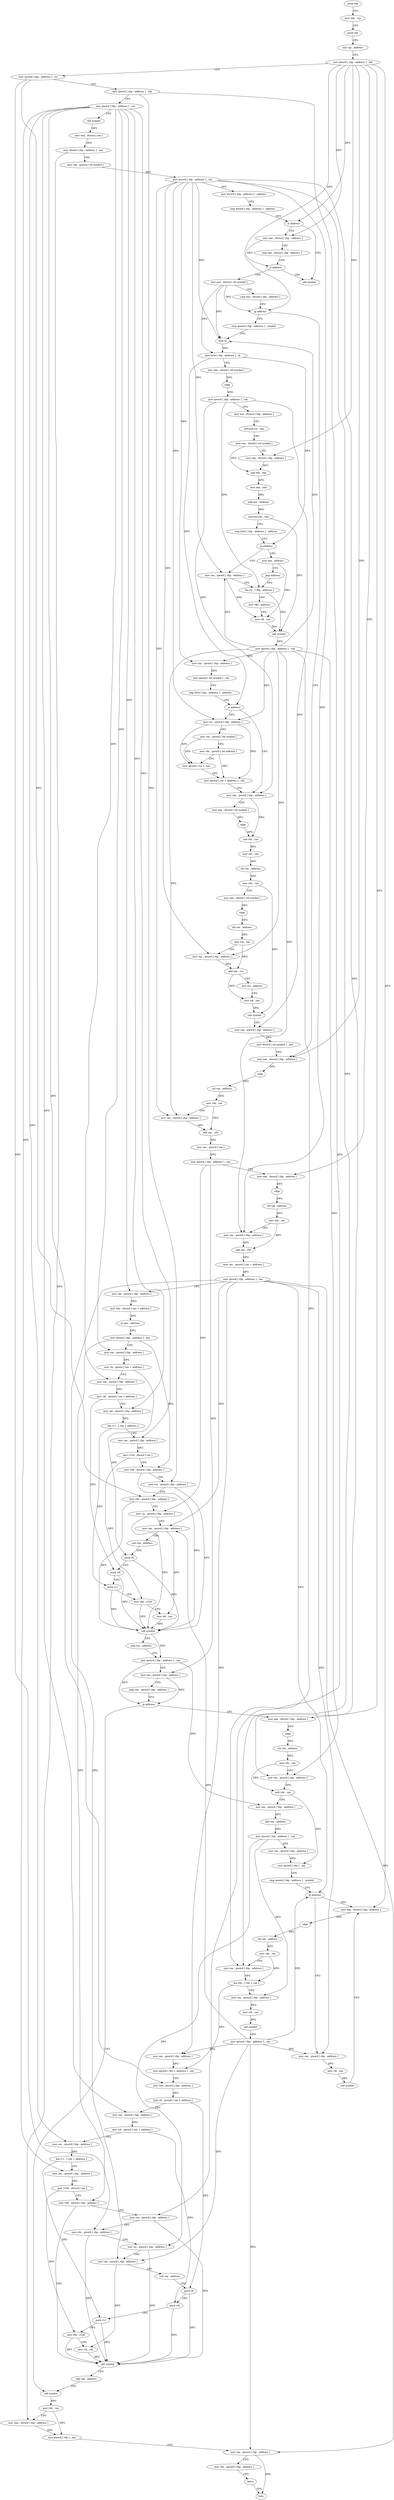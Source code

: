 digraph "func" {
"4363167" [label = "push rbp" ]
"4363168" [label = "mov rbp , rsp" ]
"4363171" [label = "push rbx" ]
"4363172" [label = "sub rsp , address" ]
"4363176" [label = "mov dword [ rbp - address ] , edi" ]
"4363179" [label = "mov qword [ rbp - address ] , rsi" ]
"4363183" [label = "mov qword [ rbp - address ] , rdx" ]
"4363187" [label = "mov qword [ rbp - address ] , rcx" ]
"4363191" [label = "call symbol" ]
"4363196" [label = "mov eax , dword [ rax ]" ]
"4363198" [label = "mov dword [ rbp - address ] , eax" ]
"4363201" [label = "mov rax , qword [ rel symbol ]" ]
"4363208" [label = "mov qword [ rbp - address ] , rax" ]
"4363212" [label = "mov dword [ rbp - address ] , address" ]
"4363219" [label = "cmp dword [ rbp - address ] , address" ]
"4363223" [label = "js address" ]
"4363233" [label = "call symbol" ]
"4363225" [label = "mov eax , dword [ rbp - address ]" ]
"4363228" [label = "cmp eax , dword [ rbp - address ]" ]
"4363231" [label = "jl address" ]
"4363238" [label = "mov eax , dword [ rel symbol ]" ]
"4363244" [label = "cmp eax , dword [ rbp - address ]" ]
"4363247" [label = "jg address" ]
"4363455" [label = "mov eax , dword [ rbp - address ]" ]
"4363253" [label = "cmp qword [ rbp - address ] , symbol" ]
"4363458" [label = "cdqe" ]
"4363460" [label = "shl rax , address" ]
"4363464" [label = "mov rdx , rax" ]
"4363467" [label = "mov rax , qword [ rbp - address ]" ]
"4363471" [label = "add rax , rdx" ]
"4363474" [label = "mov rax , qword [ rax ]" ]
"4363477" [label = "mov qword [ rbp - address ] , rax" ]
"4363481" [label = "mov eax , dword [ rbp - address ]" ]
"4363484" [label = "cdqe" ]
"4363486" [label = "shl rax , address" ]
"4363490" [label = "mov rdx , rax" ]
"4363493" [label = "mov rax , qword [ rbp - address ]" ]
"4363497" [label = "add rax , rdx" ]
"4363500" [label = "mov rax , qword [ rax + address ]" ]
"4363504" [label = "mov qword [ rbp - address ] , rax" ]
"4363508" [label = "mov rax , qword [ rbp - address ]" ]
"4363512" [label = "mov eax , dword [ rax + address ]" ]
"4363515" [label = "or eax , address" ]
"4363518" [label = "mov dword [ rbp - address ] , eax" ]
"4363521" [label = "mov rax , qword [ rbp - address ]" ]
"4363525" [label = "mov r8 , qword [ rax + address ]" ]
"4363529" [label = "mov rax , qword [ rbp - address ]" ]
"4363533" [label = "mov rdi , qword [ rax + address ]" ]
"4363537" [label = "mov rax , qword [ rbp - address ]" ]
"4363541" [label = "lea r11 , [ rax + address ]" ]
"4363545" [label = "mov rax , qword [ rbp - address ]" ]
"4363549" [label = "mov r10d , dword [ rax ]" ]
"4363552" [label = "mov r9d , dword [ rbp - address ]" ]
"4363556" [label = "mov rcx , qword [ rbp - address ]" ]
"4363560" [label = "mov rdx , qword [ rbp - address ]" ]
"4363564" [label = "mov rsi , qword [ rbp - address ]" ]
"4363568" [label = "mov rax , qword [ rbp - address ]" ]
"4363572" [label = "sub rsp , address" ]
"4363576" [label = "push r8" ]
"4363578" [label = "push rdi" ]
"4363579" [label = "push r11" ]
"4363581" [label = "mov r8d , r10d" ]
"4363584" [label = "mov rdi , rax" ]
"4363587" [label = "call symbol" ]
"4363592" [label = "add rsp , address" ]
"4363596" [label = "mov qword [ rbp - address ] , rax" ]
"4363600" [label = "mov rax , qword [ rbp - address ]" ]
"4363604" [label = "cmp rax , qword [ rbp - address ]" ]
"4363608" [label = "ja address" ]
"4363793" [label = "call symbol" ]
"4363614" [label = "mov eax , dword [ rbp - address ]" ]
"4363261" [label = "sete al" ]
"4363264" [label = "mov byte [ rbp - address ] , al" ]
"4363267" [label = "mov eax , dword [ rel symbol ]" ]
"4363273" [label = "cdqe" ]
"4363275" [label = "mov qword [ rbp - address ] , rax" ]
"4363279" [label = "mov eax , dword [ rbp - address ]" ]
"4363282" [label = "movsxd rcx , eax" ]
"4363285" [label = "mov eax , dword [ rel symbol ]" ]
"4363291" [label = "mov edx , dword [ rbp - address ]" ]
"4363294" [label = "sub edx , eax" ]
"4363296" [label = "mov eax , edx" ]
"4363298" [label = "add eax , address" ]
"4363301" [label = "movsxd rdx , eax" ]
"4363304" [label = "cmp byte [ rbp - address ] , address" ]
"4363308" [label = "je address" ]
"4363317" [label = "mov rax , qword [ rbp - address ]" ]
"4363310" [label = "mov eax , address" ]
"4363798" [label = "mov rdx , rax" ]
"4363801" [label = "mov eax , dword [ rbp - address ]" ]
"4363804" [label = "mov dword [ rdx ] , eax" ]
"4363806" [label = "mov rax , qword [ rbp - address ]" ]
"4363810" [label = "mov rbx , qword [ rbp - address ]" ]
"4363814" [label = "leave" ]
"4363815" [label = "retn" ]
"4363617" [label = "cdqe" ]
"4363619" [label = "shl rax , address" ]
"4363623" [label = "mov rdx , rax" ]
"4363626" [label = "mov rax , qword [ rbp - address ]" ]
"4363630" [label = "add rdx , rax" ]
"4363633" [label = "mov rax , qword [ rbp - address ]" ]
"4363637" [label = "add rax , address" ]
"4363641" [label = "mov qword [ rbp - address ] , rax" ]
"4363645" [label = "mov rax , qword [ rbp - address ]" ]
"4363649" [label = "mov qword [ rdx ] , rax" ]
"4363652" [label = "cmp qword [ rbp - address ] , symbol" ]
"4363660" [label = "je address" ]
"4363674" [label = "mov eax , dword [ rbp - address ]" ]
"4363662" [label = "mov rax , qword [ rbp - address ]" ]
"4363321" [label = "lea rsi , [ rbp - address ]" ]
"4363315" [label = "jmp address" ]
"4363677" [label = "cdqe" ]
"4363679" [label = "shl rax , address" ]
"4363683" [label = "mov rdx , rax" ]
"4363686" [label = "mov rax , qword [ rbp - address ]" ]
"4363690" [label = "lea rbx , [ rdx + rax ]" ]
"4363694" [label = "mov rax , qword [ rbp - address ]" ]
"4363698" [label = "mov rdi , rax" ]
"4363701" [label = "call symbol" ]
"4363706" [label = "mov qword [ rbp - address ] , rax" ]
"4363710" [label = "mov rax , qword [ rbp - address ]" ]
"4363714" [label = "mov qword [ rbx + address ] , rax" ]
"4363718" [label = "mov rax , qword [ rbp - address ]" ]
"4363722" [label = "mov r8 , qword [ rax + address ]" ]
"4363726" [label = "mov rax , qword [ rbp - address ]" ]
"4363730" [label = "mov rdi , qword [ rax + address ]" ]
"4363734" [label = "mov rax , qword [ rbp - address ]" ]
"4363738" [label = "lea r11 , [ rax + address ]" ]
"4363742" [label = "mov rax , qword [ rbp - address ]" ]
"4363746" [label = "mov r10d , dword [ rax ]" ]
"4363749" [label = "mov r9d , dword [ rbp - address ]" ]
"4363753" [label = "mov rcx , qword [ rbp - address ]" ]
"4363757" [label = "mov rdx , qword [ rbp - address ]" ]
"4363761" [label = "mov rsi , qword [ rbp - address ]" ]
"4363765" [label = "mov rax , qword [ rbp - address ]" ]
"4363769" [label = "sub rsp , address" ]
"4363773" [label = "push r8" ]
"4363775" [label = "push rdi" ]
"4363776" [label = "push r11" ]
"4363778" [label = "mov r8d , r10d" ]
"4363781" [label = "mov rdi , rax" ]
"4363784" [label = "call symbol" ]
"4363789" [label = "add rsp , address" ]
"4363666" [label = "mov rdi , rax" ]
"4363669" [label = "call symbol" ]
"4363385" [label = "mov rdx , qword [ rbp - address ]" ]
"4363389" [label = "mov eax , dword [ rel symbol ]" ]
"4363395" [label = "cdqe" ]
"4363397" [label = "sub rdx , rax" ]
"4363400" [label = "mov rax , rdx" ]
"4363403" [label = "shl rax , address" ]
"4363407" [label = "mov rdx , rax" ]
"4363410" [label = "mov eax , dword [ rel symbol ]" ]
"4363416" [label = "cdqe" ]
"4363418" [label = "shl rax , address" ]
"4363422" [label = "mov rcx , rax" ]
"4363425" [label = "mov rax , qword [ rbp - address ]" ]
"4363429" [label = "add rax , rcx" ]
"4363432" [label = "mov esi , address" ]
"4363437" [label = "mov rdi , rax" ]
"4363440" [label = "call symbol" ]
"4363445" [label = "mov rax , qword [ rbp - address ]" ]
"4363449" [label = "mov dword [ rel symbol ] , eax" ]
"4363360" [label = "mov rcx , qword [ rbp - address ]" ]
"4363364" [label = "mov rax , qword [ rel symbol ]" ]
"4363371" [label = "mov rdx , qword [ rel address ]" ]
"4363378" [label = "mov qword [ rcx ] , rax" ]
"4363381" [label = "mov qword [ rcx + address ] , rdx" ]
"4363325" [label = "mov r8d , address" ]
"4363331" [label = "mov rdi , rax" ]
"4363334" [label = "call symbol" ]
"4363339" [label = "mov qword [ rbp - address ] , rax" ]
"4363343" [label = "mov rax , qword [ rbp - address ]" ]
"4363347" [label = "mov qword [ rel symbol ] , rax" ]
"4363354" [label = "cmp byte [ rbp - address ] , address" ]
"4363358" [label = "je address" ]
"4363167" -> "4363168" [ label = "CFG" ]
"4363168" -> "4363171" [ label = "CFG" ]
"4363171" -> "4363172" [ label = "CFG" ]
"4363172" -> "4363176" [ label = "CFG" ]
"4363176" -> "4363179" [ label = "CFG" ]
"4363176" -> "4363223" [ label = "DFG" ]
"4363176" -> "4363225" [ label = "DFG" ]
"4363176" -> "4363247" [ label = "DFG" ]
"4363176" -> "4363455" [ label = "DFG" ]
"4363176" -> "4363481" [ label = "DFG" ]
"4363176" -> "4363291" [ label = "DFG" ]
"4363176" -> "4363614" [ label = "DFG" ]
"4363176" -> "4363674" [ label = "DFG" ]
"4363179" -> "4363183" [ label = "CFG" ]
"4363179" -> "4363560" [ label = "DFG" ]
"4363179" -> "4363757" [ label = "DFG" ]
"4363183" -> "4363187" [ label = "CFG" ]
"4363183" -> "4363556" [ label = "DFG" ]
"4363183" -> "4363753" [ label = "DFG" ]
"4363187" -> "4363191" [ label = "CFG" ]
"4363187" -> "4363508" [ label = "DFG" ]
"4363187" -> "4363521" [ label = "DFG" ]
"4363187" -> "4363529" [ label = "DFG" ]
"4363187" -> "4363537" [ label = "DFG" ]
"4363187" -> "4363545" [ label = "DFG" ]
"4363187" -> "4363718" [ label = "DFG" ]
"4363187" -> "4363726" [ label = "DFG" ]
"4363187" -> "4363734" [ label = "DFG" ]
"4363187" -> "4363742" [ label = "DFG" ]
"4363191" -> "4363196" [ label = "DFG" ]
"4363196" -> "4363198" [ label = "DFG" ]
"4363198" -> "4363201" [ label = "CFG" ]
"4363198" -> "4363801" [ label = "DFG" ]
"4363201" -> "4363208" [ label = "DFG" ]
"4363208" -> "4363212" [ label = "CFG" ]
"4363208" -> "4363467" [ label = "DFG" ]
"4363208" -> "4363493" [ label = "DFG" ]
"4363208" -> "4363261" [ label = "DFG" ]
"4363208" -> "4363626" [ label = "DFG" ]
"4363208" -> "4363317" [ label = "DFG" ]
"4363208" -> "4363686" [ label = "DFG" ]
"4363208" -> "4363343" [ label = "DFG" ]
"4363208" -> "4363425" [ label = "DFG" ]
"4363208" -> "4363360" [ label = "DFG" ]
"4363212" -> "4363219" [ label = "CFG" ]
"4363219" -> "4363223" [ label = "CFG" ]
"4363223" -> "4363233" [ label = "CFG" ]
"4363223" -> "4363225" [ label = "CFG" ]
"4363225" -> "4363228" [ label = "CFG" ]
"4363225" -> "4363231" [ label = "DFG" ]
"4363228" -> "4363231" [ label = "CFG" ]
"4363231" -> "4363238" [ label = "CFG" ]
"4363231" -> "4363233" [ label = "CFG" ]
"4363238" -> "4363244" [ label = "CFG" ]
"4363238" -> "4363247" [ label = "DFG" ]
"4363238" -> "4363261" [ label = "DFG" ]
"4363238" -> "4363264" [ label = "DFG" ]
"4363244" -> "4363247" [ label = "CFG" ]
"4363247" -> "4363455" [ label = "CFG" ]
"4363247" -> "4363253" [ label = "CFG" ]
"4363455" -> "4363458" [ label = "DFG" ]
"4363253" -> "4363261" [ label = "CFG" ]
"4363458" -> "4363460" [ label = "DFG" ]
"4363460" -> "4363464" [ label = "DFG" ]
"4363464" -> "4363467" [ label = "CFG" ]
"4363464" -> "4363471" [ label = "DFG" ]
"4363467" -> "4363471" [ label = "DFG" ]
"4363471" -> "4363474" [ label = "DFG" ]
"4363474" -> "4363477" [ label = "DFG" ]
"4363477" -> "4363481" [ label = "CFG" ]
"4363477" -> "4363564" [ label = "DFG" ]
"4363477" -> "4363600" [ label = "DFG" ]
"4363481" -> "4363484" [ label = "DFG" ]
"4363484" -> "4363486" [ label = "DFG" ]
"4363486" -> "4363490" [ label = "DFG" ]
"4363490" -> "4363493" [ label = "CFG" ]
"4363490" -> "4363497" [ label = "DFG" ]
"4363493" -> "4363497" [ label = "DFG" ]
"4363497" -> "4363500" [ label = "DFG" ]
"4363500" -> "4363504" [ label = "DFG" ]
"4363504" -> "4363508" [ label = "CFG" ]
"4363504" -> "4363568" [ label = "DFG" ]
"4363504" -> "4363806" [ label = "DFG" ]
"4363504" -> "4363660" [ label = "DFG" ]
"4363504" -> "4363710" [ label = "DFG" ]
"4363504" -> "4363765" [ label = "DFG" ]
"4363504" -> "4363662" [ label = "DFG" ]
"4363508" -> "4363512" [ label = "DFG" ]
"4363512" -> "4363515" [ label = "DFG" ]
"4363515" -> "4363518" [ label = "DFG" ]
"4363518" -> "4363521" [ label = "CFG" ]
"4363518" -> "4363552" [ label = "DFG" ]
"4363518" -> "4363749" [ label = "DFG" ]
"4363521" -> "4363525" [ label = "DFG" ]
"4363525" -> "4363529" [ label = "CFG" ]
"4363525" -> "4363576" [ label = "DFG" ]
"4363529" -> "4363533" [ label = "DFG" ]
"4363533" -> "4363537" [ label = "CFG" ]
"4363533" -> "4363578" [ label = "DFG" ]
"4363537" -> "4363541" [ label = "DFG" ]
"4363541" -> "4363545" [ label = "CFG" ]
"4363541" -> "4363579" [ label = "DFG" ]
"4363545" -> "4363549" [ label = "DFG" ]
"4363549" -> "4363552" [ label = "CFG" ]
"4363549" -> "4363581" [ label = "DFG" ]
"4363552" -> "4363556" [ label = "CFG" ]
"4363552" -> "4363587" [ label = "DFG" ]
"4363556" -> "4363560" [ label = "CFG" ]
"4363556" -> "4363587" [ label = "DFG" ]
"4363560" -> "4363564" [ label = "CFG" ]
"4363560" -> "4363587" [ label = "DFG" ]
"4363564" -> "4363568" [ label = "CFG" ]
"4363564" -> "4363587" [ label = "DFG" ]
"4363568" -> "4363572" [ label = "CFG" ]
"4363568" -> "4363584" [ label = "DFG" ]
"4363572" -> "4363576" [ label = "CFG" ]
"4363576" -> "4363578" [ label = "CFG" ]
"4363576" -> "4363587" [ label = "DFG" ]
"4363578" -> "4363579" [ label = "CFG" ]
"4363578" -> "4363587" [ label = "DFG" ]
"4363579" -> "4363581" [ label = "CFG" ]
"4363579" -> "4363587" [ label = "DFG" ]
"4363581" -> "4363584" [ label = "CFG" ]
"4363581" -> "4363587" [ label = "DFG" ]
"4363584" -> "4363587" [ label = "DFG" ]
"4363587" -> "4363592" [ label = "CFG" ]
"4363587" -> "4363596" [ label = "DFG" ]
"4363592" -> "4363596" [ label = "CFG" ]
"4363596" -> "4363600" [ label = "CFG" ]
"4363596" -> "4363608" [ label = "DFG" ]
"4363596" -> "4363633" [ label = "DFG" ]
"4363600" -> "4363604" [ label = "CFG" ]
"4363600" -> "4363608" [ label = "DFG" ]
"4363604" -> "4363608" [ label = "CFG" ]
"4363608" -> "4363793" [ label = "CFG" ]
"4363608" -> "4363614" [ label = "CFG" ]
"4363793" -> "4363798" [ label = "DFG" ]
"4363614" -> "4363617" [ label = "DFG" ]
"4363261" -> "4363264" [ label = "DFG" ]
"4363264" -> "4363267" [ label = "CFG" ]
"4363264" -> "4363308" [ label = "DFG" ]
"4363264" -> "4363358" [ label = "DFG" ]
"4363267" -> "4363273" [ label = "DFG" ]
"4363273" -> "4363275" [ label = "DFG" ]
"4363275" -> "4363279" [ label = "CFG" ]
"4363275" -> "4363385" [ label = "DFG" ]
"4363275" -> "4363445" [ label = "DFG" ]
"4363275" -> "4363321" [ label = "DFG" ]
"4363279" -> "4363282" [ label = "CFG" ]
"4363282" -> "4363285" [ label = "CFG" ]
"4363285" -> "4363291" [ label = "CFG" ]
"4363285" -> "4363294" [ label = "DFG" ]
"4363291" -> "4363294" [ label = "DFG" ]
"4363294" -> "4363296" [ label = "DFG" ]
"4363296" -> "4363298" [ label = "DFG" ]
"4363298" -> "4363301" [ label = "DFG" ]
"4363301" -> "4363304" [ label = "CFG" ]
"4363301" -> "4363334" [ label = "DFG" ]
"4363304" -> "4363308" [ label = "CFG" ]
"4363308" -> "4363317" [ label = "CFG" ]
"4363308" -> "4363310" [ label = "CFG" ]
"4363317" -> "4363321" [ label = "CFG" ]
"4363317" -> "4363331" [ label = "DFG" ]
"4363310" -> "4363315" [ label = "CFG" ]
"4363310" -> "4363331" [ label = "DFG" ]
"4363798" -> "4363801" [ label = "CFG" ]
"4363798" -> "4363804" [ label = "DFG" ]
"4363801" -> "4363804" [ label = "DFG" ]
"4363804" -> "4363806" [ label = "CFG" ]
"4363806" -> "4363810" [ label = "CFG" ]
"4363806" -> "4363815" [ label = "DFG" ]
"4363810" -> "4363814" [ label = "CFG" ]
"4363814" -> "4363815" [ label = "CFG" ]
"4363617" -> "4363619" [ label = "DFG" ]
"4363619" -> "4363623" [ label = "DFG" ]
"4363623" -> "4363626" [ label = "CFG" ]
"4363623" -> "4363630" [ label = "DFG" ]
"4363626" -> "4363630" [ label = "DFG" ]
"4363630" -> "4363633" [ label = "CFG" ]
"4363630" -> "4363649" [ label = "DFG" ]
"4363633" -> "4363637" [ label = "DFG" ]
"4363637" -> "4363641" [ label = "DFG" ]
"4363641" -> "4363645" [ label = "DFG" ]
"4363641" -> "4363694" [ label = "DFG" ]
"4363641" -> "4363761" [ label = "DFG" ]
"4363645" -> "4363649" [ label = "DFG" ]
"4363649" -> "4363652" [ label = "CFG" ]
"4363652" -> "4363660" [ label = "CFG" ]
"4363660" -> "4363674" [ label = "CFG" ]
"4363660" -> "4363662" [ label = "CFG" ]
"4363674" -> "4363677" [ label = "DFG" ]
"4363662" -> "4363666" [ label = "DFG" ]
"4363321" -> "4363325" [ label = "CFG" ]
"4363321" -> "4363334" [ label = "DFG" ]
"4363315" -> "4363321" [ label = "CFG" ]
"4363677" -> "4363679" [ label = "DFG" ]
"4363679" -> "4363683" [ label = "DFG" ]
"4363683" -> "4363686" [ label = "CFG" ]
"4363683" -> "4363690" [ label = "DFG" ]
"4363686" -> "4363690" [ label = "DFG" ]
"4363690" -> "4363694" [ label = "CFG" ]
"4363690" -> "4363714" [ label = "DFG" ]
"4363694" -> "4363698" [ label = "DFG" ]
"4363698" -> "4363701" [ label = "DFG" ]
"4363701" -> "4363706" [ label = "DFG" ]
"4363706" -> "4363710" [ label = "DFG" ]
"4363706" -> "4363568" [ label = "DFG" ]
"4363706" -> "4363806" [ label = "DFG" ]
"4363706" -> "4363660" [ label = "DFG" ]
"4363706" -> "4363765" [ label = "DFG" ]
"4363706" -> "4363662" [ label = "DFG" ]
"4363710" -> "4363714" [ label = "DFG" ]
"4363714" -> "4363718" [ label = "CFG" ]
"4363718" -> "4363722" [ label = "DFG" ]
"4363722" -> "4363726" [ label = "CFG" ]
"4363722" -> "4363773" [ label = "DFG" ]
"4363726" -> "4363730" [ label = "DFG" ]
"4363730" -> "4363734" [ label = "CFG" ]
"4363730" -> "4363775" [ label = "DFG" ]
"4363734" -> "4363738" [ label = "DFG" ]
"4363738" -> "4363742" [ label = "CFG" ]
"4363738" -> "4363776" [ label = "DFG" ]
"4363742" -> "4363746" [ label = "DFG" ]
"4363746" -> "4363749" [ label = "CFG" ]
"4363746" -> "4363778" [ label = "DFG" ]
"4363749" -> "4363753" [ label = "CFG" ]
"4363749" -> "4363784" [ label = "DFG" ]
"4363753" -> "4363757" [ label = "CFG" ]
"4363753" -> "4363784" [ label = "DFG" ]
"4363757" -> "4363761" [ label = "CFG" ]
"4363757" -> "4363784" [ label = "DFG" ]
"4363761" -> "4363765" [ label = "CFG" ]
"4363761" -> "4363784" [ label = "DFG" ]
"4363765" -> "4363769" [ label = "CFG" ]
"4363765" -> "4363781" [ label = "DFG" ]
"4363769" -> "4363773" [ label = "CFG" ]
"4363773" -> "4363775" [ label = "CFG" ]
"4363773" -> "4363784" [ label = "DFG" ]
"4363775" -> "4363776" [ label = "CFG" ]
"4363775" -> "4363784" [ label = "DFG" ]
"4363776" -> "4363778" [ label = "CFG" ]
"4363776" -> "4363784" [ label = "DFG" ]
"4363778" -> "4363781" [ label = "CFG" ]
"4363778" -> "4363784" [ label = "DFG" ]
"4363781" -> "4363784" [ label = "DFG" ]
"4363784" -> "4363789" [ label = "CFG" ]
"4363789" -> "4363793" [ label = "CFG" ]
"4363666" -> "4363669" [ label = "DFG" ]
"4363669" -> "4363674" [ label = "CFG" ]
"4363385" -> "4363389" [ label = "CFG" ]
"4363385" -> "4363397" [ label = "DFG" ]
"4363389" -> "4363395" [ label = "DFG" ]
"4363395" -> "4363397" [ label = "DFG" ]
"4363397" -> "4363400" [ label = "DFG" ]
"4363400" -> "4363403" [ label = "DFG" ]
"4363403" -> "4363407" [ label = "DFG" ]
"4363407" -> "4363410" [ label = "CFG" ]
"4363407" -> "4363440" [ label = "DFG" ]
"4363410" -> "4363416" [ label = "DFG" ]
"4363416" -> "4363418" [ label = "DFG" ]
"4363418" -> "4363422" [ label = "DFG" ]
"4363422" -> "4363425" [ label = "CFG" ]
"4363422" -> "4363429" [ label = "DFG" ]
"4363425" -> "4363429" [ label = "DFG" ]
"4363429" -> "4363432" [ label = "CFG" ]
"4363429" -> "4363437" [ label = "DFG" ]
"4363432" -> "4363437" [ label = "CFG" ]
"4363437" -> "4363440" [ label = "DFG" ]
"4363440" -> "4363445" [ label = "CFG" ]
"4363445" -> "4363449" [ label = "DFG" ]
"4363449" -> "4363455" [ label = "CFG" ]
"4363360" -> "4363364" [ label = "CFG" ]
"4363360" -> "4363378" [ label = "DFG" ]
"4363360" -> "4363381" [ label = "DFG" ]
"4363364" -> "4363371" [ label = "CFG" ]
"4363364" -> "4363378" [ label = "DFG" ]
"4363371" -> "4363378" [ label = "CFG" ]
"4363371" -> "4363381" [ label = "DFG" ]
"4363378" -> "4363381" [ label = "CFG" ]
"4363381" -> "4363385" [ label = "CFG" ]
"4363325" -> "4363331" [ label = "CFG" ]
"4363331" -> "4363334" [ label = "DFG" ]
"4363334" -> "4363339" [ label = "DFG" ]
"4363339" -> "4363343" [ label = "DFG" ]
"4363339" -> "4363467" [ label = "DFG" ]
"4363339" -> "4363493" [ label = "DFG" ]
"4363339" -> "4363261" [ label = "DFG" ]
"4363339" -> "4363626" [ label = "DFG" ]
"4363339" -> "4363317" [ label = "DFG" ]
"4363339" -> "4363686" [ label = "DFG" ]
"4363339" -> "4363425" [ label = "DFG" ]
"4363339" -> "4363360" [ label = "DFG" ]
"4363343" -> "4363347" [ label = "DFG" ]
"4363347" -> "4363354" [ label = "CFG" ]
"4363354" -> "4363358" [ label = "CFG" ]
"4363358" -> "4363385" [ label = "CFG" ]
"4363358" -> "4363360" [ label = "CFG" ]
}
